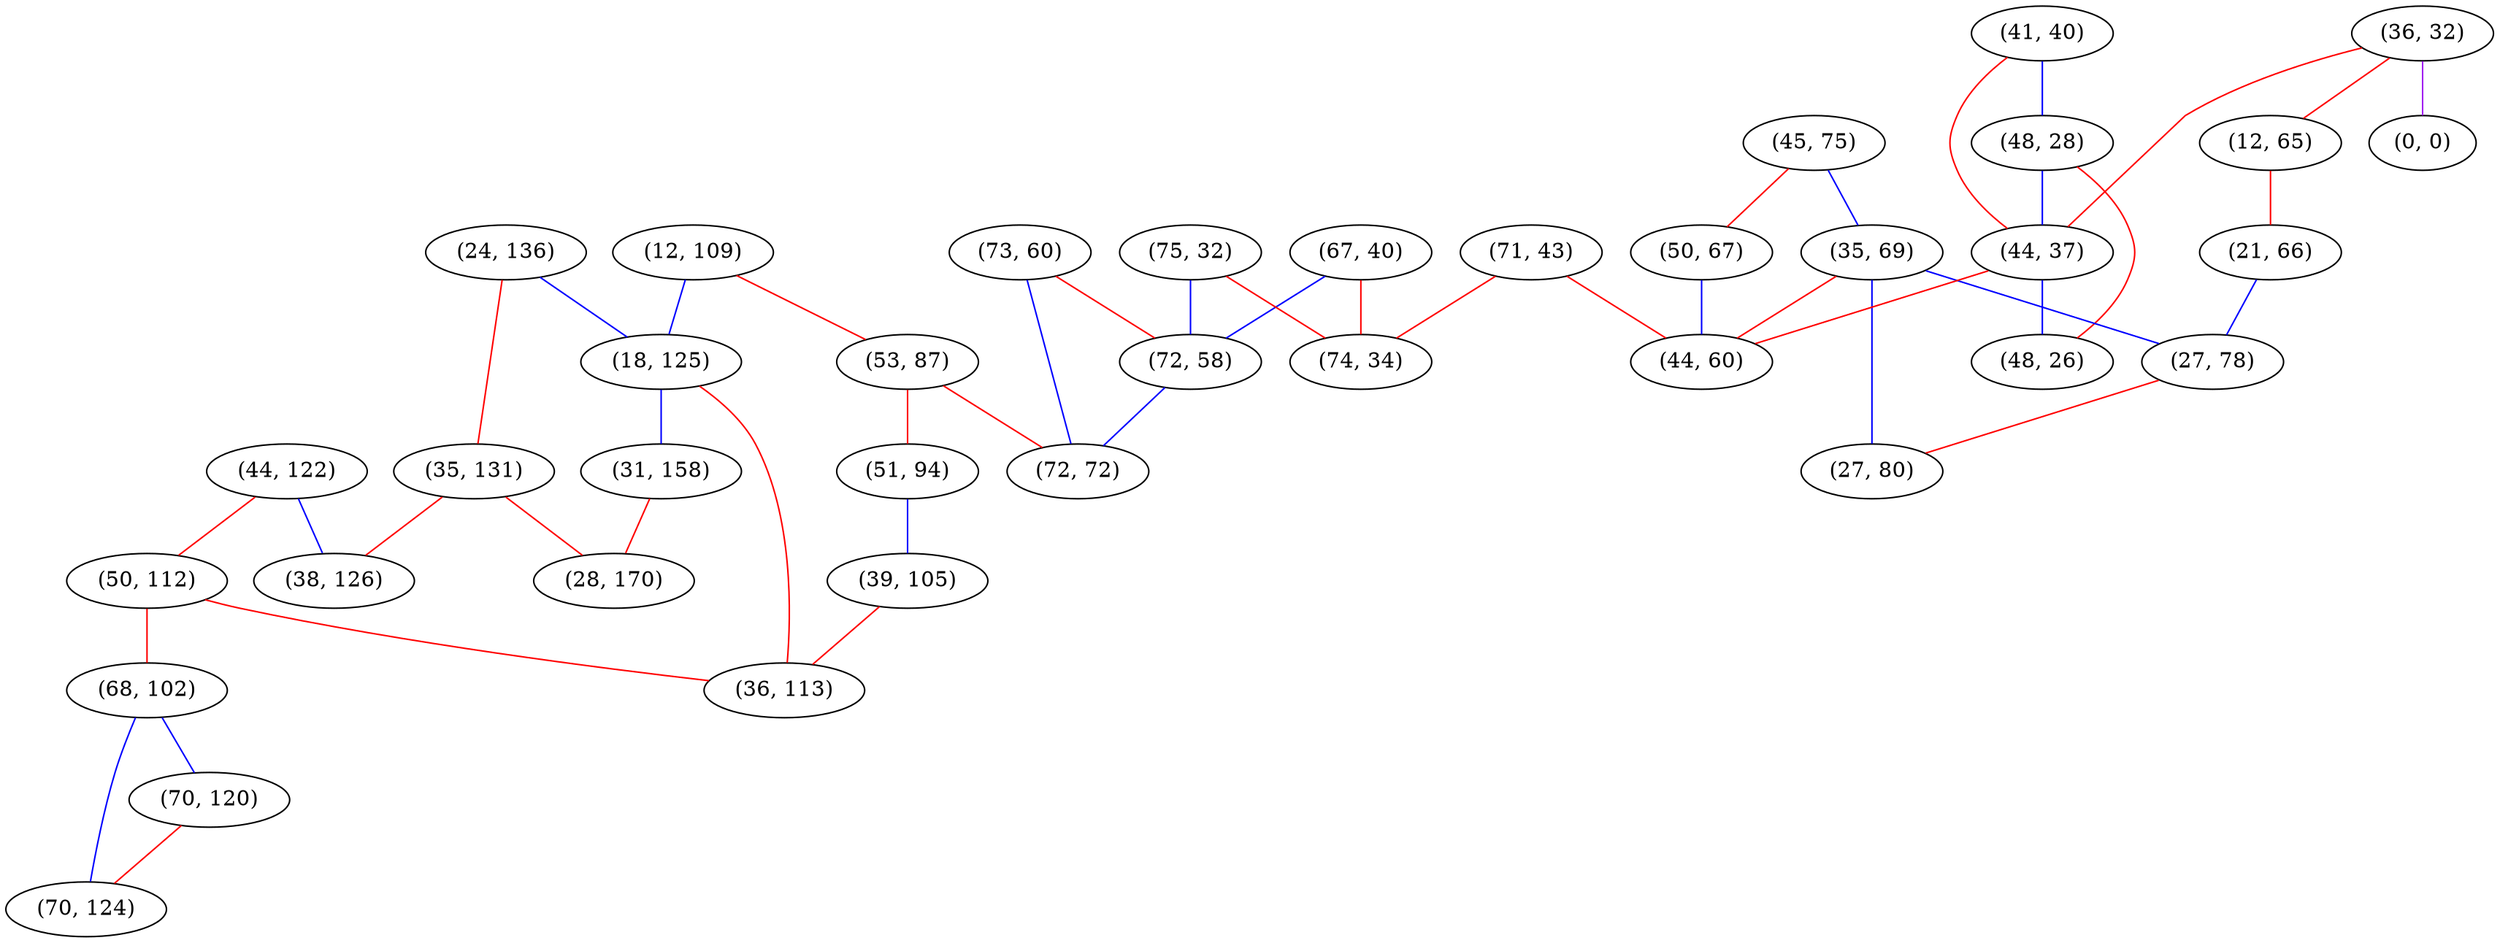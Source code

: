 graph "" {
"(24, 136)";
"(36, 32)";
"(12, 109)";
"(41, 40)";
"(73, 60)";
"(67, 40)";
"(18, 125)";
"(45, 75)";
"(50, 67)";
"(31, 158)";
"(35, 131)";
"(44, 122)";
"(53, 87)";
"(48, 28)";
"(75, 32)";
"(50, 112)";
"(71, 43)";
"(74, 34)";
"(72, 58)";
"(35, 69)";
"(0, 0)";
"(12, 65)";
"(68, 102)";
"(21, 66)";
"(38, 126)";
"(70, 120)";
"(51, 94)";
"(39, 105)";
"(44, 37)";
"(44, 60)";
"(27, 78)";
"(70, 124)";
"(36, 113)";
"(27, 80)";
"(72, 72)";
"(48, 26)";
"(28, 170)";
"(24, 136)" -- "(18, 125)"  [color=blue, key=0, weight=3];
"(24, 136)" -- "(35, 131)"  [color=red, key=0, weight=1];
"(36, 32)" -- "(44, 37)"  [color=red, key=0, weight=1];
"(36, 32)" -- "(0, 0)"  [color=purple, key=0, weight=4];
"(36, 32)" -- "(12, 65)"  [color=red, key=0, weight=1];
"(12, 109)" -- "(18, 125)"  [color=blue, key=0, weight=3];
"(12, 109)" -- "(53, 87)"  [color=red, key=0, weight=1];
"(41, 40)" -- "(44, 37)"  [color=red, key=0, weight=1];
"(41, 40)" -- "(48, 28)"  [color=blue, key=0, weight=3];
"(73, 60)" -- "(72, 72)"  [color=blue, key=0, weight=3];
"(73, 60)" -- "(72, 58)"  [color=red, key=0, weight=1];
"(67, 40)" -- "(72, 58)"  [color=blue, key=0, weight=3];
"(67, 40)" -- "(74, 34)"  [color=red, key=0, weight=1];
"(18, 125)" -- "(31, 158)"  [color=blue, key=0, weight=3];
"(18, 125)" -- "(36, 113)"  [color=red, key=0, weight=1];
"(45, 75)" -- "(50, 67)"  [color=red, key=0, weight=1];
"(45, 75)" -- "(35, 69)"  [color=blue, key=0, weight=3];
"(50, 67)" -- "(44, 60)"  [color=blue, key=0, weight=3];
"(31, 158)" -- "(28, 170)"  [color=red, key=0, weight=1];
"(35, 131)" -- "(28, 170)"  [color=red, key=0, weight=1];
"(35, 131)" -- "(38, 126)"  [color=red, key=0, weight=1];
"(44, 122)" -- "(50, 112)"  [color=red, key=0, weight=1];
"(44, 122)" -- "(38, 126)"  [color=blue, key=0, weight=3];
"(53, 87)" -- "(72, 72)"  [color=red, key=0, weight=1];
"(53, 87)" -- "(51, 94)"  [color=red, key=0, weight=1];
"(48, 28)" -- "(44, 37)"  [color=blue, key=0, weight=3];
"(48, 28)" -- "(48, 26)"  [color=red, key=0, weight=1];
"(75, 32)" -- "(72, 58)"  [color=blue, key=0, weight=3];
"(75, 32)" -- "(74, 34)"  [color=red, key=0, weight=1];
"(50, 112)" -- "(36, 113)"  [color=red, key=0, weight=1];
"(50, 112)" -- "(68, 102)"  [color=red, key=0, weight=1];
"(71, 43)" -- "(44, 60)"  [color=red, key=0, weight=1];
"(71, 43)" -- "(74, 34)"  [color=red, key=0, weight=1];
"(72, 58)" -- "(72, 72)"  [color=blue, key=0, weight=3];
"(35, 69)" -- "(27, 80)"  [color=blue, key=0, weight=3];
"(35, 69)" -- "(44, 60)"  [color=red, key=0, weight=1];
"(35, 69)" -- "(27, 78)"  [color=blue, key=0, weight=3];
"(12, 65)" -- "(21, 66)"  [color=red, key=0, weight=1];
"(68, 102)" -- "(70, 120)"  [color=blue, key=0, weight=3];
"(68, 102)" -- "(70, 124)"  [color=blue, key=0, weight=3];
"(21, 66)" -- "(27, 78)"  [color=blue, key=0, weight=3];
"(70, 120)" -- "(70, 124)"  [color=red, key=0, weight=1];
"(51, 94)" -- "(39, 105)"  [color=blue, key=0, weight=3];
"(39, 105)" -- "(36, 113)"  [color=red, key=0, weight=1];
"(44, 37)" -- "(44, 60)"  [color=red, key=0, weight=1];
"(44, 37)" -- "(48, 26)"  [color=blue, key=0, weight=3];
"(27, 78)" -- "(27, 80)"  [color=red, key=0, weight=1];
}
